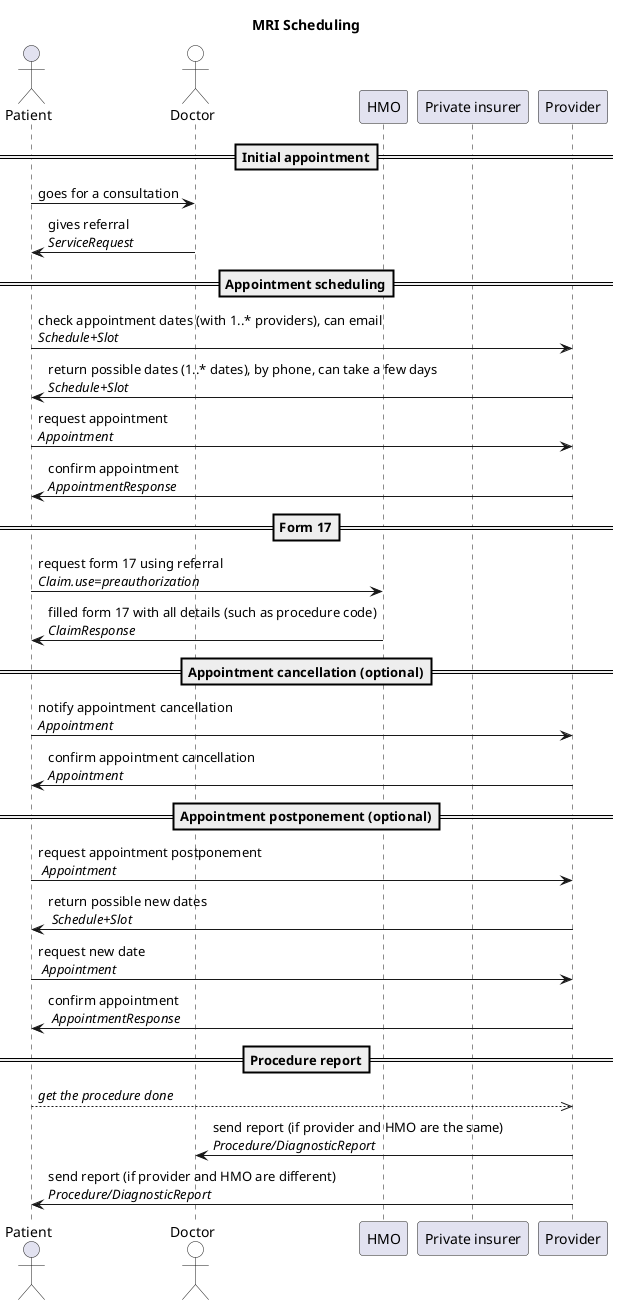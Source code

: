 @startuml
'editable with https://planttext.com
'see documentation at https://plantuml.com/sequence-diagram

title "MRI Scheduling"

actor Patient
actor Doctor #white
participant HMO
participant "Private insurer"
participant Provider

== Initial appointment==
Patient -> Doctor: goes for a consultation
Doctor -> Patient: gives referral\n//ServiceRequest//

== Appointment scheduling==
Patient -> Provider: check appointment dates (with 1..* providers), can email\n//Schedule+Slot//
Provider -> Patient: return possible dates (1..* dates), by phone, can take a few days\n//Schedule+Slot//
Patient -> Provider: request appointment\n//Appointment//
Provider -> Patient: confirm appointment\n//AppointmentResponse//

== Form 17==
Patient -> HMO: request form 17 using referral\n//Claim.use=preauthorization//
HMO -> Patient: filled form 17 with all details (such as procedure code)\n//ClaimResponse//

== Appointment cancellation (optional)==
Patient -> Provider: notify appointment cancellation\n//Appointment//
Provider -> Patient: confirm appointment cancellation\n//Appointment//

== Appointment postponement (optional)==
Patient -> Provider: request appointment postponement\n //Appointment//
Provider -> Patient: return possible new dates\n //Schedule+Slot//
Patient -> Provider: request new date\n //Appointment//
Provider -> Patient: confirm appointment\n //AppointmentResponse//

== Procedure report==
Patient -->> Provider: //get the procedure done//
Provider -> Doctor: send report (if provider and HMO are the same)\n//Procedure/DiagnosticReport//
Provider -> Patient: send report (if provider and HMO are different)\n//Procedure/DiagnosticReport//

@enduml
